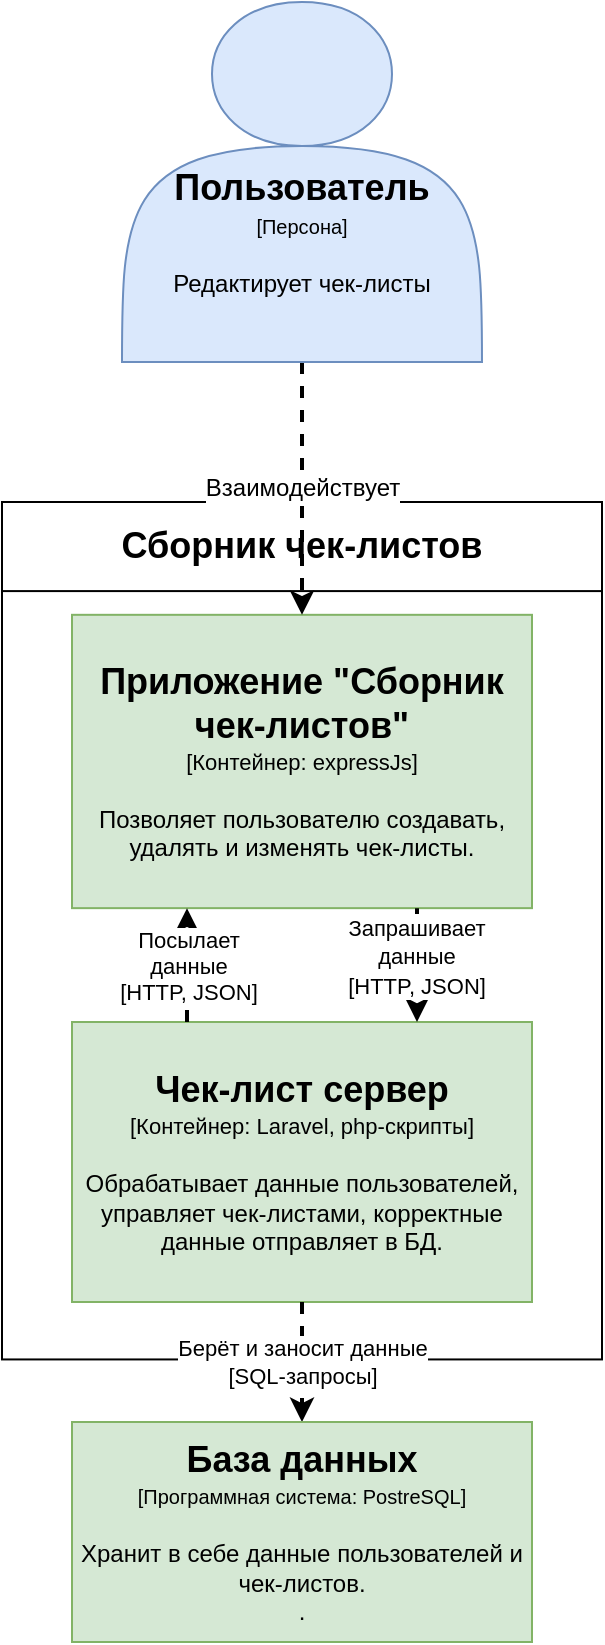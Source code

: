 <mxfile version="13.7.9" type="device"><diagram id="LKbl59Wxj6-I2dOmfFXZ" name="Page-1"><mxGraphModel dx="852" dy="494" grid="1" gridSize="10" guides="1" tooltips="1" connect="1" arrows="1" fold="1" page="1" pageScale="1" pageWidth="850" pageHeight="1100" math="0" shadow="0"><root><mxCell id="0"/><mxCell id="1" parent="0"/><mxCell id="no0ji6hjgd8IN9LN7iAC-1" value="" style="group" parent="1" vertex="1" connectable="0"><mxGeometry x="580" y="490" width="300" height="440" as="geometry"/></mxCell><mxCell id="no0ji6hjgd8IN9LN7iAC-2" value="" style="group" parent="no0ji6hjgd8IN9LN7iAC-1" vertex="1" connectable="0"><mxGeometry width="300" height="440" as="geometry"/></mxCell><mxCell id="no0ji6hjgd8IN9LN7iAC-3" value="" style="rounded=0;whiteSpace=wrap;html=1;" parent="no0ji6hjgd8IN9LN7iAC-2" vertex="1"><mxGeometry width="300" height="428.718" as="geometry"/></mxCell><mxCell id="no0ji6hjgd8IN9LN7iAC-4" value="&lt;b style=&quot;font-size: 18px&quot;&gt;Сборник чек-листов&lt;/b&gt;" style="rounded=0;whiteSpace=wrap;html=1;" parent="no0ji6hjgd8IN9LN7iAC-2" vertex="1"><mxGeometry width="300" height="44.543" as="geometry"/></mxCell><mxCell id="no0ji6hjgd8IN9LN7iAC-5" value="&lt;div&gt;&lt;b style=&quot;font-size: 18px&quot;&gt;Приложение &quot;Сборник чек-листов&quot;&lt;/b&gt;&lt;br&gt;&lt;/div&gt;&lt;div&gt;&lt;font style=&quot;font-size: 11px&quot;&gt;[&lt;/font&gt;&lt;font style=&quot;font-size: 11px&quot;&gt;&lt;span class=&quot;tlid-translation translation&quot; lang=&quot;ru&quot;&gt;&lt;span title=&quot;&quot; class=&quot;&quot;&gt;Контейнер: expressJs]&lt;/span&gt;&lt;/span&gt;&lt;/font&gt;&lt;/div&gt;&lt;div&gt;&lt;font style=&quot;font-size: 10px&quot;&gt;&lt;br&gt;&lt;/font&gt;&lt;/div&gt;&lt;div&gt;Позволяет пользователю создавать, удалять и изменять чек-листы.&lt;br&gt;&lt;/div&gt;" style="rounded=0;whiteSpace=wrap;html=1;fillColor=#d5e8d4;strokeColor=#82b366;" parent="no0ji6hjgd8IN9LN7iAC-2" vertex="1"><mxGeometry x="35" y="56.41" width="230" height="146.667" as="geometry"/></mxCell><mxCell id="no0ji6hjgd8IN9LN7iAC-6" value="&lt;div&gt;&lt;span style=&quot;font-size: 18px&quot;&gt;&lt;b&gt;Чек-лист сервер&lt;/b&gt;&lt;/span&gt;&lt;/div&gt;&lt;div&gt;&lt;font style=&quot;font-size: 11px&quot;&gt;[&lt;/font&gt;&lt;font style=&quot;font-size: 11px&quot;&gt;&lt;span class=&quot;tlid-translation translation&quot; lang=&quot;ru&quot;&gt;&lt;span title=&quot;&quot; class=&quot;&quot;&gt;Контейнер: Laravel, php-скрипты&lt;/span&gt;&lt;/span&gt;&lt;/font&gt;&lt;font style=&quot;font-size: 11px&quot;&gt;&lt;span class=&quot;tlid-translation translation&quot; lang=&quot;ru&quot;&gt;&lt;span title=&quot;&quot; class=&quot;&quot;&gt;]&lt;/span&gt;&lt;/span&gt;&lt;/font&gt;&lt;/div&gt;&lt;div&gt;&lt;font style=&quot;font-size: 10px&quot;&gt;&lt;br&gt;&lt;/font&gt;&lt;/div&gt;&lt;div&gt;Обрабатывает данные пользователей, управляет чек-листами, корректные данные отправляет в БД.&lt;br&gt;&lt;/div&gt;" style="rounded=0;whiteSpace=wrap;html=1;fillColor=#d5e8d4;strokeColor=#82b366;" parent="no0ji6hjgd8IN9LN7iAC-2" vertex="1"><mxGeometry x="35" y="260" width="230" height="140" as="geometry"/></mxCell><mxCell id="no0ji6hjgd8IN9LN7iAC-7" style="edgeStyle=orthogonalEdgeStyle;rounded=0;orthogonalLoop=1;jettySize=auto;html=1;exitX=0.75;exitY=1;exitDx=0;exitDy=0;entryX=0.75;entryY=0;entryDx=0;entryDy=0;dashed=1;strokeWidth=2;" parent="no0ji6hjgd8IN9LN7iAC-2" source="no0ji6hjgd8IN9LN7iAC-5" target="no0ji6hjgd8IN9LN7iAC-6" edge="1"><mxGeometry relative="1" as="geometry"/></mxCell><mxCell id="no0ji6hjgd8IN9LN7iAC-8" value="&lt;div&gt;&lt;font style=&quot;font-size: 11px&quot;&gt;Запрашивает&lt;/font&gt;&lt;/div&gt;&lt;div&gt;&lt;font style=&quot;font-size: 11px&quot;&gt; данные&lt;/font&gt;&lt;/div&gt;&lt;div&gt;&lt;font style=&quot;font-size: 11px&quot;&gt;&lt;font style=&quot;font-size: 11px&quot; size=&quot;3&quot;&gt;[&lt;/font&gt;HTTP&lt;font style=&quot;font-size: 11px&quot; size=&quot;3&quot;&gt;, JSON]&lt;/font&gt;&lt;/font&gt;&lt;/div&gt;" style="text;html=1;align=center;verticalAlign=middle;resizable=0;points=[];labelBackgroundColor=#ffffff;" parent="no0ji6hjgd8IN9LN7iAC-7" vertex="1" connectable="0"><mxGeometry x="0.15" y="-1" relative="1" as="geometry"><mxPoint y="-9" as="offset"/></mxGeometry></mxCell><mxCell id="no0ji6hjgd8IN9LN7iAC-9" value="&lt;div&gt;&lt;font style=&quot;font-size: 11px&quot;&gt;Посылает&lt;/font&gt;&lt;/div&gt;&lt;div&gt;&lt;font style=&quot;font-size: 11px&quot; size=&quot;3&quot;&gt;данные&lt;br&gt;&lt;/font&gt;&lt;/div&gt;&lt;div&gt;&lt;font style=&quot;font-size: 11px&quot; size=&quot;3&quot;&gt;[HTTP, JSON]&lt;br&gt;&lt;/font&gt;&lt;/div&gt;" style="edgeStyle=orthogonalEdgeStyle;rounded=0;orthogonalLoop=1;jettySize=auto;html=1;exitX=0.25;exitY=0;exitDx=0;exitDy=0;entryX=0.25;entryY=1;entryDx=0;entryDy=0;dashed=1;strokeWidth=2;" parent="no0ji6hjgd8IN9LN7iAC-2" source="no0ji6hjgd8IN9LN7iAC-6" target="no0ji6hjgd8IN9LN7iAC-5" edge="1"><mxGeometry relative="1" as="geometry"/></mxCell><mxCell id="no0ji6hjgd8IN9LN7iAC-10" value="&lt;div&gt;Берёт и заносит данные&lt;/div&gt;&lt;div&gt;[SQL-запросы]&lt;br&gt;&lt;/div&gt;" style="edgeStyle=orthogonalEdgeStyle;rounded=0;orthogonalLoop=1;jettySize=auto;html=1;dashed=1;strokeWidth=2;exitX=0.5;exitY=1;exitDx=0;exitDy=0;" parent="1" source="no0ji6hjgd8IN9LN7iAC-6" target="no0ji6hjgd8IN9LN7iAC-13" edge="1"><mxGeometry relative="1" as="geometry"><mxPoint x="360" y="740" as="sourcePoint"/></mxGeometry></mxCell><mxCell id="no0ji6hjgd8IN9LN7iAC-13" value="&lt;div&gt;&lt;b&gt;&lt;font style=&quot;font-size: 18px&quot;&gt;База данных&lt;/font&gt;&lt;/b&gt;&lt;br&gt;&lt;/div&gt;&lt;div&gt;&lt;font style=&quot;font-size: 10px&quot;&gt;[&lt;/font&gt;&lt;font style=&quot;font-size: 10px&quot;&gt;&lt;span class=&quot;tlid-translation translation&quot; lang=&quot;ru&quot;&gt;&lt;span title=&quot;&quot; class=&quot;&quot;&gt;Программная система: PostreSQL&lt;/span&gt;&lt;/span&gt;]&lt;/font&gt;&lt;/div&gt;&lt;div&gt;&lt;font style=&quot;font-size: 10px&quot;&gt;&lt;br&gt;&lt;/font&gt;&lt;/div&gt;Хранит в себе данные пользователей и чек-листов.&lt;div&gt;.&lt;br&gt;&lt;/div&gt;" style="rounded=0;whiteSpace=wrap;html=1;fillColor=#d5e8d4;strokeColor=#82b366;" parent="1" vertex="1"><mxGeometry x="615" y="950" width="230" height="110" as="geometry"/></mxCell><mxCell id="54_GWvuoZfxJihkWq8K8-3" value="&lt;font style=&quot;font-size: 12px&quot;&gt;Взаимодействует&lt;/font&gt;" style="edgeStyle=orthogonalEdgeStyle;rounded=0;orthogonalLoop=1;jettySize=auto;html=1;exitX=0.5;exitY=1;exitDx=0;exitDy=0;dashed=1;strokeWidth=2;" parent="1" source="54_GWvuoZfxJihkWq8K8-4" target="no0ji6hjgd8IN9LN7iAC-5" edge="1"><mxGeometry relative="1" as="geometry"/></mxCell><mxCell id="54_GWvuoZfxJihkWq8K8-4" value="&lt;div&gt;&lt;br&gt;&lt;/div&gt;&lt;div&gt;&lt;br&gt;&lt;/div&gt;&lt;div&gt;&lt;b&gt;&lt;font style=&quot;font-size: 18px&quot;&gt;&lt;br&gt;&lt;/font&gt;&lt;/b&gt;&lt;/div&gt;&lt;div&gt;&lt;b&gt;&lt;font style=&quot;font-size: 18px&quot;&gt;Пользователь&lt;br&gt;&lt;/font&gt;&lt;/b&gt;&lt;/div&gt;&lt;div&gt;&lt;font style=&quot;font-size: 10px&quot;&gt;[Персона]&lt;/font&gt;&lt;/div&gt;&lt;div&gt;&lt;font style=&quot;font-size: 10px&quot;&gt;&lt;br&gt;&lt;/font&gt;&lt;/div&gt;&lt;div&gt;Редактирует чек-листы&lt;br&gt;&lt;/div&gt;" style="shape=actor;whiteSpace=wrap;html=1;fillColor=#dae8fc;strokeColor=#6c8ebf;" parent="1" vertex="1"><mxGeometry x="640" y="240" width="180" height="180" as="geometry"/></mxCell></root></mxGraphModel></diagram></mxfile>